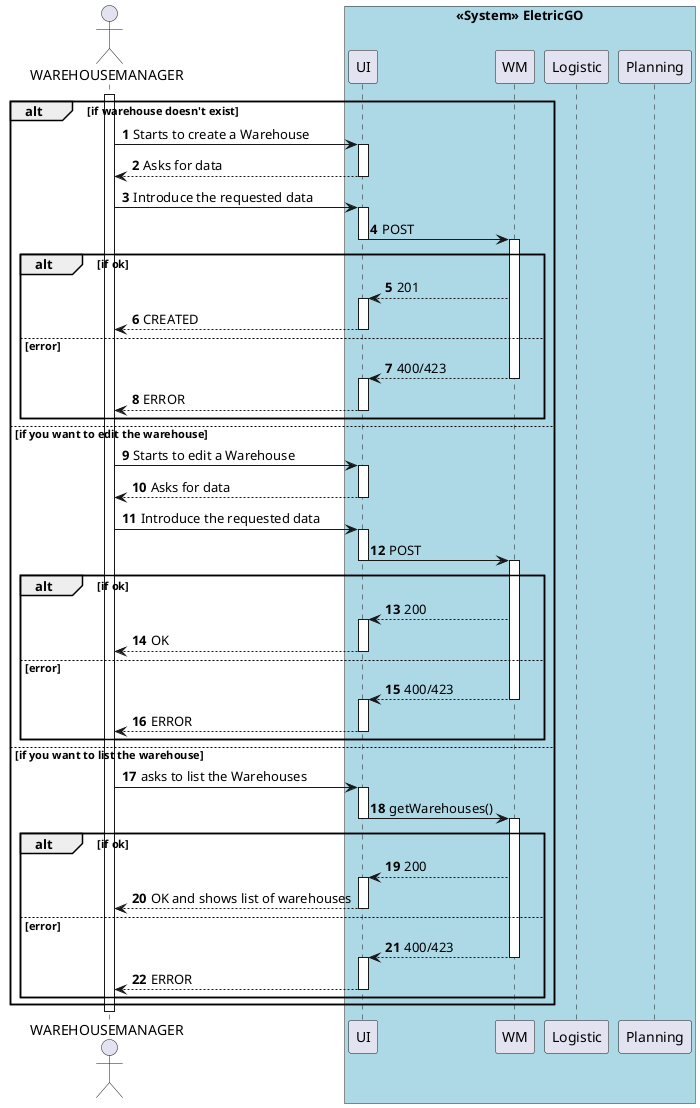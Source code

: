 @startuml Sequence Diagram
autonumber

actor WAREHOUSEMANAGER as WMR

activate WMR
box "<<System>> EletricGO" #LightBlue
'participant "<<System>> EletricGO" as E
participant "UI" as UI
participant "WM" as WM
participant "Logistic" as LOG
participant "Planning" as PLAN
end box

alt if warehouse doesn't exist
WMR -> UI: Starts to create a Warehouse
activate UI
UI --> WMR: Asks for data
deactivate UI
WMR-> UI: Introduce the requested data
activate UI
UI -> WM: POST
deactivate UI
activate WM
alt if ok 

WM --> UI: 201 
activate UI
WMR <-- UI: CREATED
deactivate UI
else error 
UI <-- WM: 400/423
deactivate WM
activate UI

WMR <-- UI: ERROR
deactivate UI


end alt
else if you want to edit the warehouse

WMR -> UI: Starts to edit a Warehouse
activate UI
UI --> WMR: Asks for data
deactivate UI

WMR-> UI: Introduce the requested data

activate UI
UI -> WM: POST
deactivate UI
activate WM
alt if ok 

WM --> UI: 200
activate UI
WMR <-- UI: OK
deactivate UI
else error 
UI <-- WM: 400/423
deactivate WM
activate UI

WMR <-- UI: ERROR
deactivate UI
end alt

else if you want to list the warehouse
WMR -> UI: asks to list the Warehouses
activate UI
UI -> WM: getWarehouses()
deactivate UI
activate WM
alt if ok 

WM --> UI: 200
activate UI
WMR <-- UI: OK and shows list of warehouses
deactivate UI
else error 
UI <-- WM: 400/423
deactivate WM
activate UI

WMR <-- UI: ERROR
deactivate UI

end alt
end alt


deactivate WMR

@enduml